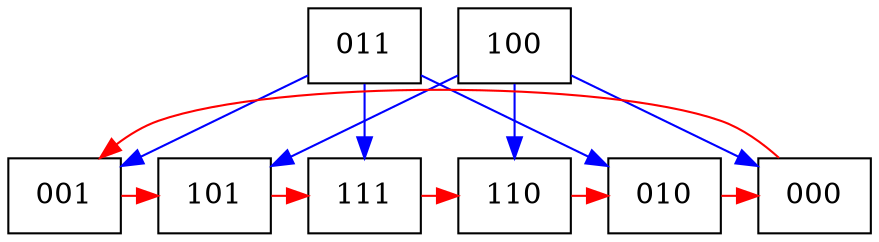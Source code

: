 digraph {
	subgraph level_3 { rank = same; node [shape = box] 011; 100};
	subgraph level_1 { rank = same; node [shape = box] 000; 001; 010; 101; 110; 111};

	edge [color = red, label = ""] 000 -> 001 ;
	edge [color = red, label = ""] 001 -> 101 ;
	edge [color = red, label = ""] 010 -> 000 ;
	edge [color = blue, label = ""] 011 -> 001 ;
	edge [color = blue, label = ""] 011 -> 010 ;
	edge [color = blue, label = ""] 011 -> 111 ;
	edge [color = blue, label = ""] 100 -> 000 ;
	edge [color = blue, label = ""] 100 -> 101 ;
	edge [color = blue, label = ""] 100 -> 110 ;
	edge [color = red, label = ""] 101 -> 111 ;
	edge [color = red, label = ""] 110 -> 010 ;
	edge [color = red, label = ""] 111 -> 110 ;
}